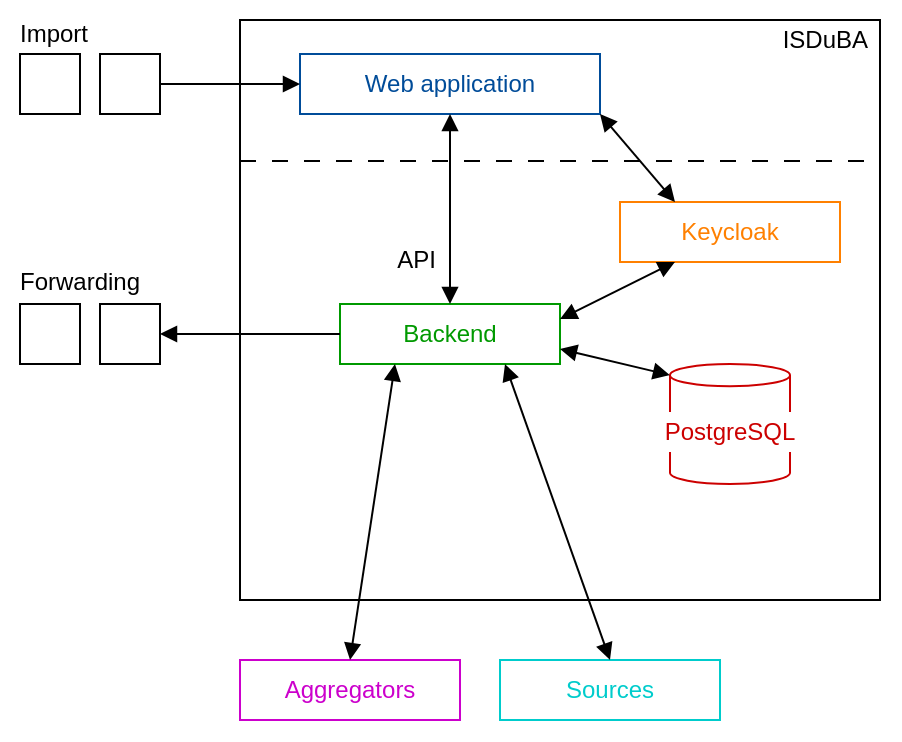 <mxfile version="26.0.9">
  <diagram name="Page-1" id="auTjd7Eu2WRTcXKe6G14">
    <mxGraphModel dx="548" dy="816" grid="1" gridSize="10" guides="1" tooltips="1" connect="1" arrows="1" fold="1" page="1" pageScale="1" pageWidth="850" pageHeight="1100" math="0" shadow="0">
      <root>
        <mxCell id="0" />
        <mxCell id="1" parent="0" />
        <mxCell id="hv4mdmm0K2SpX1ck_9Ex-3" value="" style="rounded=0;whiteSpace=wrap;html=1;strokeColor=none;" vertex="1" parent="1">
          <mxGeometry x="10" y="40" width="450" height="370" as="geometry" />
        </mxCell>
        <mxCell id="MtZVmyUO33pCDgbHyXK_-2" value="" style="rounded=0;whiteSpace=wrap;html=1;" parent="1" vertex="1">
          <mxGeometry x="130" y="50" width="320" height="290" as="geometry" />
        </mxCell>
        <mxCell id="MtZVmyUO33pCDgbHyXK_-4" value="Import" style="text;html=1;align=left;verticalAlign=middle;whiteSpace=wrap;rounded=0;spacing=0;" parent="1" vertex="1">
          <mxGeometry x="20" y="47" width="60" height="20" as="geometry" />
        </mxCell>
        <mxCell id="MtZVmyUO33pCDgbHyXK_-5" value="" style="rounded=0;whiteSpace=wrap;html=1;" parent="1" vertex="1">
          <mxGeometry x="20" y="67" width="30" height="30" as="geometry" />
        </mxCell>
        <mxCell id="MtZVmyUO33pCDgbHyXK_-6" value="" style="rounded=0;whiteSpace=wrap;html=1;" parent="1" vertex="1">
          <mxGeometry x="60" y="67" width="30" height="30" as="geometry" />
        </mxCell>
        <mxCell id="MtZVmyUO33pCDgbHyXK_-8" value="Web application" style="rounded=0;whiteSpace=wrap;html=1;fontColor=#004C99;strokeColor=#004C99;" parent="1" vertex="1">
          <mxGeometry x="160" y="67" width="150" height="30" as="geometry" />
        </mxCell>
        <mxCell id="MtZVmyUO33pCDgbHyXK_-10" value="" style="endArrow=block;html=1;rounded=0;entryX=0;entryY=0.5;entryDx=0;entryDy=0;exitX=1;exitY=0.5;exitDx=0;exitDy=0;strokeWidth=1;endFill=1;" parent="1" source="MtZVmyUO33pCDgbHyXK_-6" target="MtZVmyUO33pCDgbHyXK_-8" edge="1">
          <mxGeometry width="50" height="50" relative="1" as="geometry">
            <mxPoint x="130" y="82" as="sourcePoint" />
            <mxPoint x="190" y="87" as="targetPoint" />
          </mxGeometry>
        </mxCell>
        <mxCell id="MtZVmyUO33pCDgbHyXK_-11" value="Backend" style="rounded=0;whiteSpace=wrap;html=1;fontColor=#009900;strokeColor=#009900;" parent="1" vertex="1">
          <mxGeometry x="180" y="192" width="110" height="30" as="geometry" />
        </mxCell>
        <mxCell id="MtZVmyUO33pCDgbHyXK_-18" value="" style="shape=cylinder3;whiteSpace=wrap;html=1;boundedLbl=1;backgroundOutline=1;size=5.571;strokeColor=#CC0000;" parent="1" vertex="1">
          <mxGeometry x="345" y="222" width="60" height="60" as="geometry" />
        </mxCell>
        <mxCell id="MtZVmyUO33pCDgbHyXK_-19" value="PostgreSQL" style="text;html=1;align=center;verticalAlign=middle;whiteSpace=wrap;rounded=0;fillColor=default;spacingLeft=6;spacingRight=6;fontColor=#CC0000;" parent="1" vertex="1">
          <mxGeometry x="335" y="246" width="80" height="20" as="geometry" />
        </mxCell>
        <mxCell id="MtZVmyUO33pCDgbHyXK_-20" value="" style="endArrow=block;html=1;rounded=0;entryX=0;entryY=0;entryDx=0;entryDy=5.571;exitX=1;exitY=0.75;exitDx=0;exitDy=0;strokeWidth=1;endFill=1;entryPerimeter=0;startArrow=block;startFill=1;" parent="1" source="MtZVmyUO33pCDgbHyXK_-11" target="MtZVmyUO33pCDgbHyXK_-18" edge="1">
          <mxGeometry width="50" height="50" relative="1" as="geometry">
            <mxPoint x="35" y="171" as="sourcePoint" />
            <mxPoint x="170" y="171" as="targetPoint" />
          </mxGeometry>
        </mxCell>
        <mxCell id="MtZVmyUO33pCDgbHyXK_-21" value="" style="rounded=0;whiteSpace=wrap;html=1;" parent="1" vertex="1">
          <mxGeometry x="20" y="192" width="30" height="30" as="geometry" />
        </mxCell>
        <mxCell id="MtZVmyUO33pCDgbHyXK_-22" value="" style="rounded=0;whiteSpace=wrap;html=1;" parent="1" vertex="1">
          <mxGeometry x="60" y="192" width="30" height="30" as="geometry" />
        </mxCell>
        <mxCell id="MtZVmyUO33pCDgbHyXK_-23" value="Forwarding" style="text;html=1;align=left;verticalAlign=middle;whiteSpace=wrap;rounded=0;spacing=0;" parent="1" vertex="1">
          <mxGeometry x="20" y="171" width="60" height="20" as="geometry" />
        </mxCell>
        <mxCell id="MtZVmyUO33pCDgbHyXK_-24" value="" style="endArrow=block;html=1;rounded=0;entryX=1;entryY=0.5;entryDx=0;entryDy=0;exitX=0;exitY=0.5;exitDx=0;exitDy=0;strokeWidth=1;endFill=1;" parent="1" source="MtZVmyUO33pCDgbHyXK_-11" target="MtZVmyUO33pCDgbHyXK_-22" edge="1">
          <mxGeometry width="50" height="50" relative="1" as="geometry">
            <mxPoint x="100" y="171" as="sourcePoint" />
            <mxPoint x="170" y="171" as="targetPoint" />
          </mxGeometry>
        </mxCell>
        <mxCell id="MtZVmyUO33pCDgbHyXK_-25" value="Keycloak" style="rounded=0;whiteSpace=wrap;html=1;fontColor=#FF8000;strokeColor=#FF8000;" parent="1" vertex="1">
          <mxGeometry x="320" y="141" width="110" height="30" as="geometry" />
        </mxCell>
        <mxCell id="MtZVmyUO33pCDgbHyXK_-26" value="" style="endArrow=block;html=1;rounded=0;entryX=0.25;entryY=1;entryDx=0;entryDy=0;exitX=1;exitY=0.25;exitDx=0;exitDy=0;strokeWidth=1;endFill=1;startArrow=block;startFill=1;" parent="1" source="MtZVmyUO33pCDgbHyXK_-11" target="MtZVmyUO33pCDgbHyXK_-25" edge="1">
          <mxGeometry width="50" height="50" relative="1" as="geometry">
            <mxPoint x="225" y="186" as="sourcePoint" />
            <mxPoint x="225" y="246" as="targetPoint" />
          </mxGeometry>
        </mxCell>
        <mxCell id="MtZVmyUO33pCDgbHyXK_-27" value="" style="endArrow=block;html=1;rounded=0;entryX=0.25;entryY=0;entryDx=0;entryDy=0;exitX=1;exitY=1;exitDx=0;exitDy=0;strokeWidth=1;endFill=1;startArrow=block;startFill=1;" parent="1" source="MtZVmyUO33pCDgbHyXK_-8" target="MtZVmyUO33pCDgbHyXK_-25" edge="1">
          <mxGeometry width="50" height="50" relative="1" as="geometry">
            <mxPoint x="280" y="205" as="sourcePoint" />
            <mxPoint x="330" y="205" as="targetPoint" />
          </mxGeometry>
        </mxCell>
        <mxCell id="jqoq0-9IPKGwOrQqKpYJ-1" value="" style="rounded=0;orthogonalLoop=1;jettySize=auto;html=1;exitX=0.5;exitY=0;exitDx=0;exitDy=0;entryX=0.5;entryY=1;entryDx=0;entryDy=0;endArrow=block;endFill=1;startArrow=block;startFill=1;" parent="1" source="MtZVmyUO33pCDgbHyXK_-11" target="MtZVmyUO33pCDgbHyXK_-8" edge="1">
          <mxGeometry relative="1" as="geometry" />
        </mxCell>
        <mxCell id="jqoq0-9IPKGwOrQqKpYJ-3" value="Aggregators" style="rounded=0;whiteSpace=wrap;html=1;fontColor=#CC00CC;strokeColor=#CC00CC;" parent="1" vertex="1">
          <mxGeometry x="130" y="370" width="110" height="30" as="geometry" />
        </mxCell>
        <mxCell id="jqoq0-9IPKGwOrQqKpYJ-4" value="Sources" style="rounded=0;whiteSpace=wrap;html=1;fontColor=#00CCCC;strokeColor=#00CCCC;" parent="1" vertex="1">
          <mxGeometry x="260" y="370" width="110" height="30" as="geometry" />
        </mxCell>
        <mxCell id="jqoq0-9IPKGwOrQqKpYJ-5" value="" style="endArrow=none;html=1;rounded=0;exitX=0;exitY=0.25;exitDx=0;exitDy=0;entryX=1;entryY=0.25;entryDx=0;entryDy=0;dashed=1;dashPattern=8 8;" parent="1" edge="1">
          <mxGeometry width="50" height="50" relative="1" as="geometry">
            <mxPoint x="130" y="120.5" as="sourcePoint" />
            <mxPoint x="450" y="120.5" as="targetPoint" />
          </mxGeometry>
        </mxCell>
        <mxCell id="jqoq0-9IPKGwOrQqKpYJ-7" value="ISDuBA" style="text;html=1;align=right;verticalAlign=middle;whiteSpace=wrap;rounded=0;spacing=2;spacingRight=0;" parent="1" vertex="1">
          <mxGeometry x="386" y="50" width="60" height="20" as="geometry" />
        </mxCell>
        <mxCell id="jqoq0-9IPKGwOrQqKpYJ-8" value="" style="endArrow=block;html=1;rounded=0;entryX=0.5;entryY=0;entryDx=0;entryDy=0;exitX=0.25;exitY=1;exitDx=0;exitDy=0;strokeWidth=1;endFill=1;startArrow=block;startFill=1;" parent="1" source="MtZVmyUO33pCDgbHyXK_-11" target="jqoq0-9IPKGwOrQqKpYJ-3" edge="1">
          <mxGeometry width="50" height="50" relative="1" as="geometry">
            <mxPoint x="190" y="266" as="sourcePoint" />
            <mxPoint x="245" y="279" as="targetPoint" />
          </mxGeometry>
        </mxCell>
        <mxCell id="jqoq0-9IPKGwOrQqKpYJ-9" value="" style="endArrow=block;html=1;rounded=0;entryX=0.5;entryY=0;entryDx=0;entryDy=0;exitX=0.75;exitY=1;exitDx=0;exitDy=0;strokeWidth=1;endFill=1;startArrow=block;startFill=1;" parent="1" source="MtZVmyUO33pCDgbHyXK_-11" target="jqoq0-9IPKGwOrQqKpYJ-4" edge="1">
          <mxGeometry width="50" height="50" relative="1" as="geometry">
            <mxPoint x="263" y="232" as="sourcePoint" />
            <mxPoint x="260" y="390" as="targetPoint" />
          </mxGeometry>
        </mxCell>
        <mxCell id="hv4mdmm0K2SpX1ck_9Ex-2" value="API" style="text;html=1;align=right;verticalAlign=middle;whiteSpace=wrap;rounded=0;spacing=2;spacingRight=0;" vertex="1" parent="1">
          <mxGeometry x="200" y="160" width="30" height="20" as="geometry" />
        </mxCell>
      </root>
    </mxGraphModel>
  </diagram>
</mxfile>
